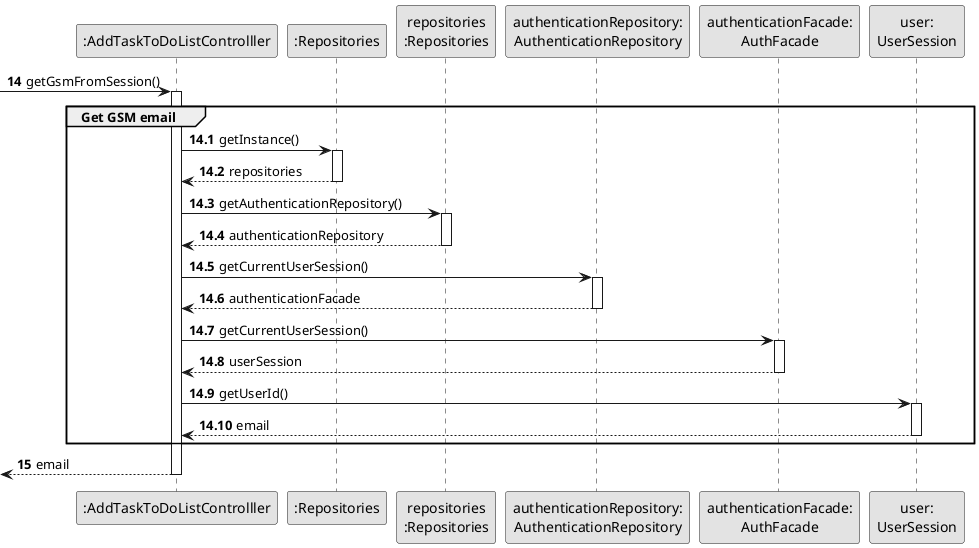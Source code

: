 @startuml
skinparam monochrome true
skinparam packageStyle rectangle
skinparam shadowing false

autonumber

'hide footbox

participant ":AddTaskToDoListControlller" as CTRL
participant ":Repositories" as REP
participant "repositories\n:Repositories" as REPS
participant "authenticationRepository:\nAuthenticationRepository" as authentication
participant "authenticationFacade:\nAuthFacade" as authFacade
participant "user:\nUserSession" as user

autonumber 14

 -> CTRL : getGsmFromSession()
autonumber 14.1
activate CTRL
    group Get GSM email

            CTRL -> REP : getInstance()
            activate REP

            REP --> CTRL: repositories
            deactivate REP

            CTRL -> REPS: getAuthenticationRepository()
                        activate REPS

                        REPS --> CTRL: authenticationRepository
                        deactivate REPS

                        CTRL -> authentication: getCurrentUserSession()
                        activate authentication

                        authentication --> CTRL: authenticationFacade
                        deactivate authentication

                        CTRL -> authFacade: getCurrentUserSession()
                        activate authFacade

                        authFacade --> CTRL: userSession
                        deactivate authFacade

                        CTRL -> user: getUserId()
                        activate user

                        user --> CTRL: email
                        deactivate user

    end
    autonumber 15
    <-- CTRL  : email
deactivate CTRL

@enduml